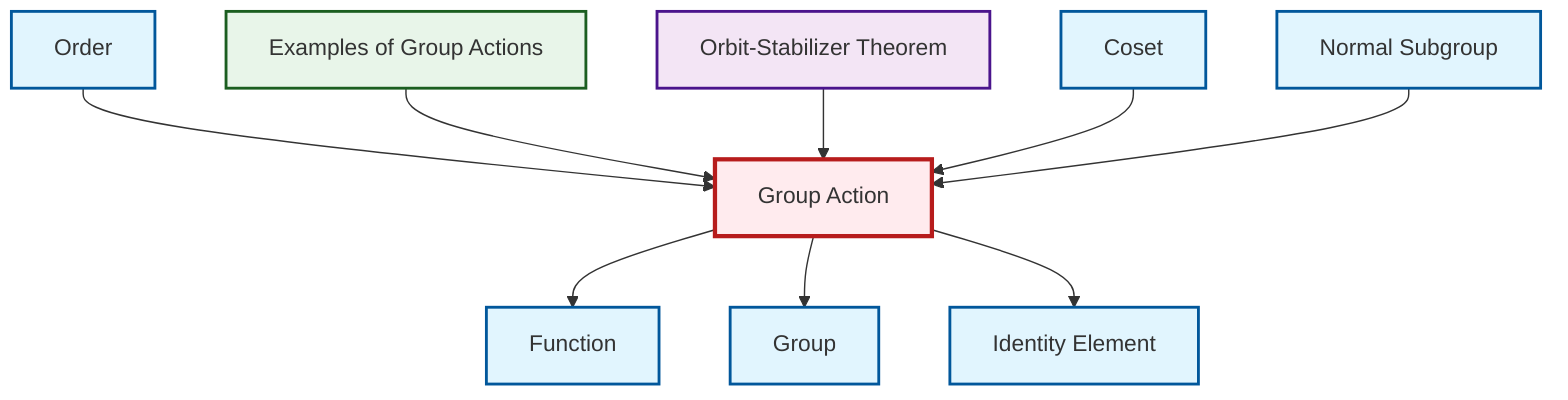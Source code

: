 graph TD
    classDef definition fill:#e1f5fe,stroke:#01579b,stroke-width:2px
    classDef theorem fill:#f3e5f5,stroke:#4a148c,stroke-width:2px
    classDef axiom fill:#fff3e0,stroke:#e65100,stroke-width:2px
    classDef example fill:#e8f5e9,stroke:#1b5e20,stroke-width:2px
    classDef current fill:#ffebee,stroke:#b71c1c,stroke-width:3px
    thm-orbit-stabilizer["Orbit-Stabilizer Theorem"]:::theorem
    def-normal-subgroup["Normal Subgroup"]:::definition
    def-group["Group"]:::definition
    def-identity-element["Identity Element"]:::definition
    def-group-action["Group Action"]:::definition
    ex-group-action-examples["Examples of Group Actions"]:::example
    def-function["Function"]:::definition
    def-order["Order"]:::definition
    def-coset["Coset"]:::definition
    def-group-action --> def-function
    def-order --> def-group-action
    def-group-action --> def-group
    def-group-action --> def-identity-element
    ex-group-action-examples --> def-group-action
    thm-orbit-stabilizer --> def-group-action
    def-coset --> def-group-action
    def-normal-subgroup --> def-group-action
    class def-group-action current